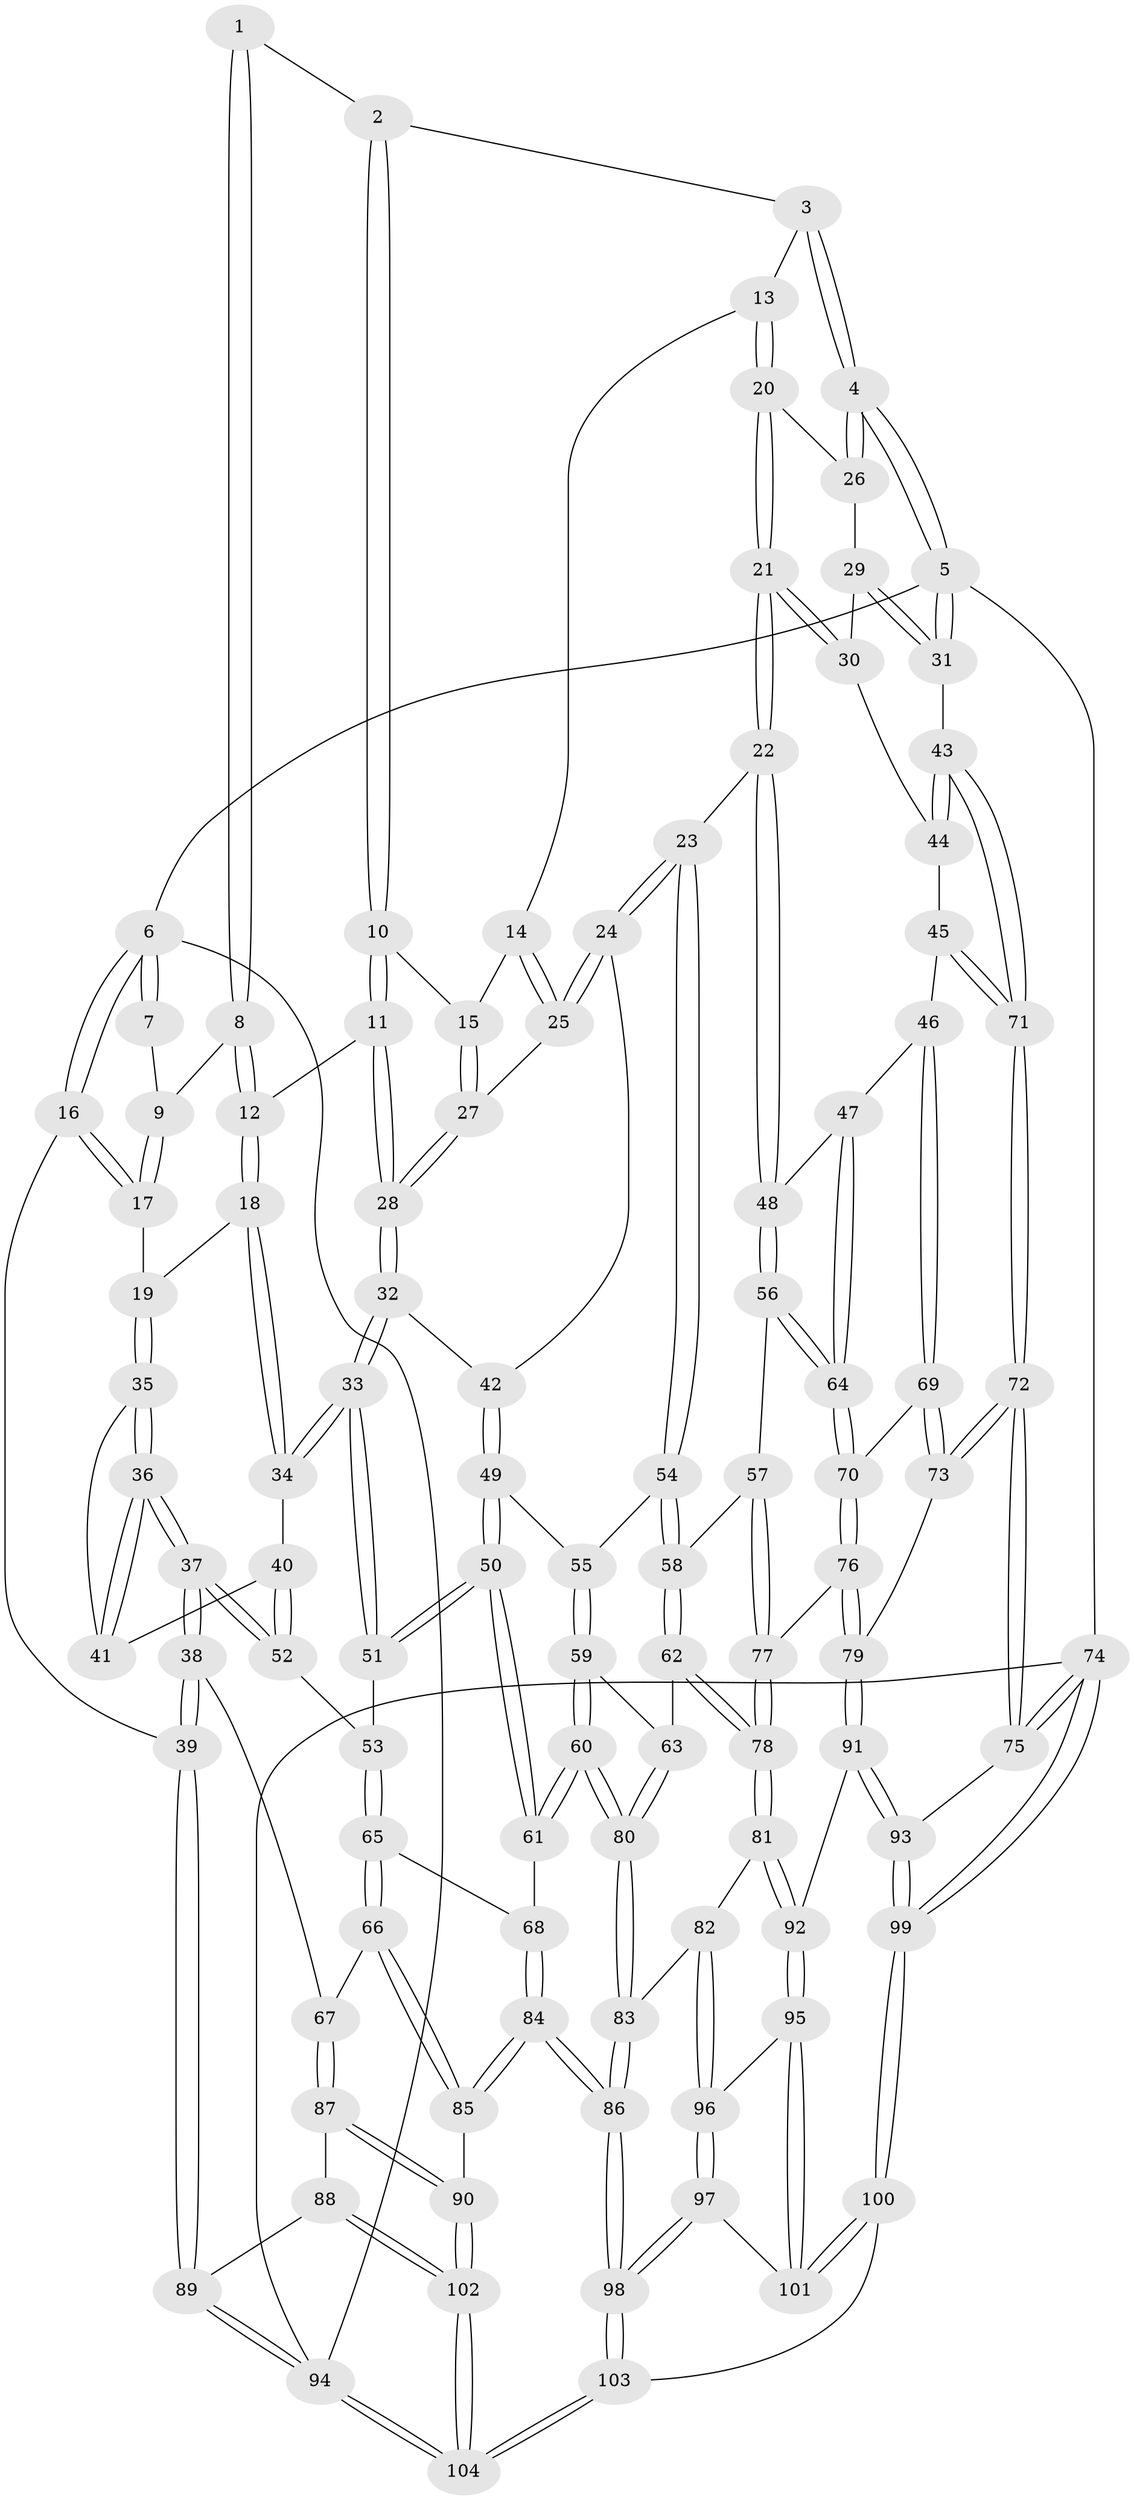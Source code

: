// Generated by graph-tools (version 1.1) at 2025/03/03/09/25 03:03:20]
// undirected, 104 vertices, 257 edges
graph export_dot {
graph [start="1"]
  node [color=gray90,style=filled];
  1 [pos="+0.3444064809097994+0"];
  2 [pos="+0.44269514803723065+0"];
  3 [pos="+0.6925463234866731+0"];
  4 [pos="+1+0"];
  5 [pos="+1+0"];
  6 [pos="+0+0"];
  7 [pos="+0.30251332601062225+0"];
  8 [pos="+0.28593910782230947+0.06851028913270647"];
  9 [pos="+0.1281631158880547+0.07804875695194083"];
  10 [pos="+0.4727073890794755+0.11365304719473196"];
  11 [pos="+0.34335311954153364+0.19596918419879872"];
  12 [pos="+0.2994758318704547+0.16047233167034433"];
  13 [pos="+0.6906334153600615+0.07518347862730233"];
  14 [pos="+0.678654875086168+0.08300963453691183"];
  15 [pos="+0.5464808230282805+0.1520906867152567"];
  16 [pos="+0+0"];
  17 [pos="+0+0.13031000410350874"];
  18 [pos="+0.12150642208409786+0.2361539758180176"];
  19 [pos="+0.12029965616825504+0.2359483615122559"];
  20 [pos="+0.7164636221616609+0.11270971980506397"];
  21 [pos="+0.7444363717622297+0.28371843901054106"];
  22 [pos="+0.6640041342166187+0.3764226232619579"];
  23 [pos="+0.6530644527579831+0.37638734385315564"];
  24 [pos="+0.6211097228141359+0.3472419553461191"];
  25 [pos="+0.581818122305453+0.2978839805539331"];
  26 [pos="+0.9049564099958333+0.1400024030505893"];
  27 [pos="+0.5306577926333363+0.2508632684113248"];
  28 [pos="+0.3762109493869638+0.2770908612544593"];
  29 [pos="+0.909246542531092+0.2321335291696266"];
  30 [pos="+0.8924843042334788+0.29050147704915635"];
  31 [pos="+1+0.09294814724941408"];
  32 [pos="+0.3700475705197433+0.30813568885249976"];
  33 [pos="+0.2528118029272718+0.3842515845857325"];
  34 [pos="+0.2298883585156737+0.3752930033890702"];
  35 [pos="+0.09174673672523458+0.31039557704433607"];
  36 [pos="+0.003936652849035643+0.44455758197201045"];
  37 [pos="+0+0.504266144030541"];
  38 [pos="+0+0.5368183930862848"];
  39 [pos="+0+0.5413654524303804"];
  40 [pos="+0.1724949298386114+0.403163277266039"];
  41 [pos="+0.12615456847545164+0.38733674127523327"];
  42 [pos="+0.39978964668506883+0.35125783451876075"];
  43 [pos="+1+0.3283459319048866"];
  44 [pos="+0.893565040874545+0.29177446589691913"];
  45 [pos="+0.915191175839878+0.4676657725627265"];
  46 [pos="+0.8566167223025623+0.48229711367479033"];
  47 [pos="+0.8307690462703031+0.48320180439753974"];
  48 [pos="+0.7214200592865817+0.4521381070617194"];
  49 [pos="+0.4308505823986333+0.42489237320160306"];
  50 [pos="+0.3522094006606837+0.5367726789858964"];
  51 [pos="+0.26009653915894065+0.43821819415417734"];
  52 [pos="+0.10235749265427627+0.4859955000519318"];
  53 [pos="+0.18677839989419154+0.5182133040625682"];
  54 [pos="+0.589032064026003+0.4294951275365297"];
  55 [pos="+0.5264249990336742+0.45574189896896"];
  56 [pos="+0.6953714571318291+0.5764399907910601"];
  57 [pos="+0.6930838536887317+0.5784117059080198"];
  58 [pos="+0.6052490157610382+0.6010553478478395"];
  59 [pos="+0.5263583227740153+0.45600523882261546"];
  60 [pos="+0.4322954071804812+0.634767874854188"];
  61 [pos="+0.35723281228282955+0.6062792554213169"];
  62 [pos="+0.5733646501385605+0.6278614965580965"];
  63 [pos="+0.5660131587758916+0.6278721817440527"];
  64 [pos="+0.7838885028538097+0.6198855806976744"];
  65 [pos="+0.22479095970063567+0.6398600213930665"];
  66 [pos="+0.1765551427073433+0.6704564083224694"];
  67 [pos="+0.16118150943961004+0.6766521777311606"];
  68 [pos="+0.3001890366466901+0.6357726157895511"];
  69 [pos="+0.8462758295895633+0.6413076531414297"];
  70 [pos="+0.78427073835248+0.6204524877954565"];
  71 [pos="+1+0.6086350641468338"];
  72 [pos="+1+0.6273853817524788"];
  73 [pos="+0.879440046809786+0.6673975056974616"];
  74 [pos="+1+1"];
  75 [pos="+1+0.7512291998076543"];
  76 [pos="+0.7368963675572063+0.7156814004076051"];
  77 [pos="+0.69876034395792+0.7197574926565298"];
  78 [pos="+0.6586443632951623+0.7447034819519572"];
  79 [pos="+0.8161116509676546+0.7538578132387066"];
  80 [pos="+0.4562187035080608+0.6546642757798447"];
  81 [pos="+0.6511254585670497+0.7649634371997408"];
  82 [pos="+0.6253737460545419+0.7924135862533126"];
  83 [pos="+0.4720412959996383+0.7889335390325206"];
  84 [pos="+0.32453045306232414+0.8575358176279934"];
  85 [pos="+0.310257949555702+0.8586555750853928"];
  86 [pos="+0.4112700202620365+0.8895330686769519"];
  87 [pos="+0.11753081788811928+0.82746559001342"];
  88 [pos="+0.0884109572204537+0.8464714816449144"];
  89 [pos="+0+0.8423307901560558"];
  90 [pos="+0.26432001448886067+0.8711665144814403"];
  91 [pos="+0.8376963373007855+0.8494870279014752"];
  92 [pos="+0.7811785922784217+0.8541490755331508"];
  93 [pos="+0.8526192301348298+0.8609054199828374"];
  94 [pos="+0+1"];
  95 [pos="+0.6650569819540585+0.9294355674421807"];
  96 [pos="+0.6319632045999566+0.8429178736840062"];
  97 [pos="+0.4603266363226943+0.9443249774074984"];
  98 [pos="+0.43291588824149885+0.9475770987171803"];
  99 [pos="+0.8439681011448608+1"];
  100 [pos="+0.7942867043783426+1"];
  101 [pos="+0.6616013948297617+0.9460808010265015"];
  102 [pos="+0.16036586007497552+1"];
  103 [pos="+0.40679447308748784+1"];
  104 [pos="+0.15493988076395016+1"];
  1 -- 2;
  1 -- 8;
  1 -- 8;
  2 -- 3;
  2 -- 10;
  2 -- 10;
  3 -- 4;
  3 -- 4;
  3 -- 13;
  4 -- 5;
  4 -- 5;
  4 -- 26;
  4 -- 26;
  5 -- 6;
  5 -- 31;
  5 -- 31;
  5 -- 74;
  6 -- 7;
  6 -- 7;
  6 -- 16;
  6 -- 16;
  6 -- 94;
  7 -- 9;
  8 -- 9;
  8 -- 12;
  8 -- 12;
  9 -- 17;
  9 -- 17;
  10 -- 11;
  10 -- 11;
  10 -- 15;
  11 -- 12;
  11 -- 28;
  11 -- 28;
  12 -- 18;
  12 -- 18;
  13 -- 14;
  13 -- 20;
  13 -- 20;
  14 -- 15;
  14 -- 25;
  14 -- 25;
  15 -- 27;
  15 -- 27;
  16 -- 17;
  16 -- 17;
  16 -- 39;
  17 -- 19;
  18 -- 19;
  18 -- 34;
  18 -- 34;
  19 -- 35;
  19 -- 35;
  20 -- 21;
  20 -- 21;
  20 -- 26;
  21 -- 22;
  21 -- 22;
  21 -- 30;
  21 -- 30;
  22 -- 23;
  22 -- 48;
  22 -- 48;
  23 -- 24;
  23 -- 24;
  23 -- 54;
  23 -- 54;
  24 -- 25;
  24 -- 25;
  24 -- 42;
  25 -- 27;
  26 -- 29;
  27 -- 28;
  27 -- 28;
  28 -- 32;
  28 -- 32;
  29 -- 30;
  29 -- 31;
  29 -- 31;
  30 -- 44;
  31 -- 43;
  32 -- 33;
  32 -- 33;
  32 -- 42;
  33 -- 34;
  33 -- 34;
  33 -- 51;
  33 -- 51;
  34 -- 40;
  35 -- 36;
  35 -- 36;
  35 -- 41;
  36 -- 37;
  36 -- 37;
  36 -- 41;
  36 -- 41;
  37 -- 38;
  37 -- 38;
  37 -- 52;
  37 -- 52;
  38 -- 39;
  38 -- 39;
  38 -- 67;
  39 -- 89;
  39 -- 89;
  40 -- 41;
  40 -- 52;
  40 -- 52;
  42 -- 49;
  42 -- 49;
  43 -- 44;
  43 -- 44;
  43 -- 71;
  43 -- 71;
  44 -- 45;
  45 -- 46;
  45 -- 71;
  45 -- 71;
  46 -- 47;
  46 -- 69;
  46 -- 69;
  47 -- 48;
  47 -- 64;
  47 -- 64;
  48 -- 56;
  48 -- 56;
  49 -- 50;
  49 -- 50;
  49 -- 55;
  50 -- 51;
  50 -- 51;
  50 -- 61;
  50 -- 61;
  51 -- 53;
  52 -- 53;
  53 -- 65;
  53 -- 65;
  54 -- 55;
  54 -- 58;
  54 -- 58;
  55 -- 59;
  55 -- 59;
  56 -- 57;
  56 -- 64;
  56 -- 64;
  57 -- 58;
  57 -- 77;
  57 -- 77;
  58 -- 62;
  58 -- 62;
  59 -- 60;
  59 -- 60;
  59 -- 63;
  60 -- 61;
  60 -- 61;
  60 -- 80;
  60 -- 80;
  61 -- 68;
  62 -- 63;
  62 -- 78;
  62 -- 78;
  63 -- 80;
  63 -- 80;
  64 -- 70;
  64 -- 70;
  65 -- 66;
  65 -- 66;
  65 -- 68;
  66 -- 67;
  66 -- 85;
  66 -- 85;
  67 -- 87;
  67 -- 87;
  68 -- 84;
  68 -- 84;
  69 -- 70;
  69 -- 73;
  69 -- 73;
  70 -- 76;
  70 -- 76;
  71 -- 72;
  71 -- 72;
  72 -- 73;
  72 -- 73;
  72 -- 75;
  72 -- 75;
  73 -- 79;
  74 -- 75;
  74 -- 75;
  74 -- 99;
  74 -- 99;
  74 -- 94;
  75 -- 93;
  76 -- 77;
  76 -- 79;
  76 -- 79;
  77 -- 78;
  77 -- 78;
  78 -- 81;
  78 -- 81;
  79 -- 91;
  79 -- 91;
  80 -- 83;
  80 -- 83;
  81 -- 82;
  81 -- 92;
  81 -- 92;
  82 -- 83;
  82 -- 96;
  82 -- 96;
  83 -- 86;
  83 -- 86;
  84 -- 85;
  84 -- 85;
  84 -- 86;
  84 -- 86;
  85 -- 90;
  86 -- 98;
  86 -- 98;
  87 -- 88;
  87 -- 90;
  87 -- 90;
  88 -- 89;
  88 -- 102;
  88 -- 102;
  89 -- 94;
  89 -- 94;
  90 -- 102;
  90 -- 102;
  91 -- 92;
  91 -- 93;
  91 -- 93;
  92 -- 95;
  92 -- 95;
  93 -- 99;
  93 -- 99;
  94 -- 104;
  94 -- 104;
  95 -- 96;
  95 -- 101;
  95 -- 101;
  96 -- 97;
  96 -- 97;
  97 -- 98;
  97 -- 98;
  97 -- 101;
  98 -- 103;
  98 -- 103;
  99 -- 100;
  99 -- 100;
  100 -- 101;
  100 -- 101;
  100 -- 103;
  102 -- 104;
  102 -- 104;
  103 -- 104;
  103 -- 104;
}
